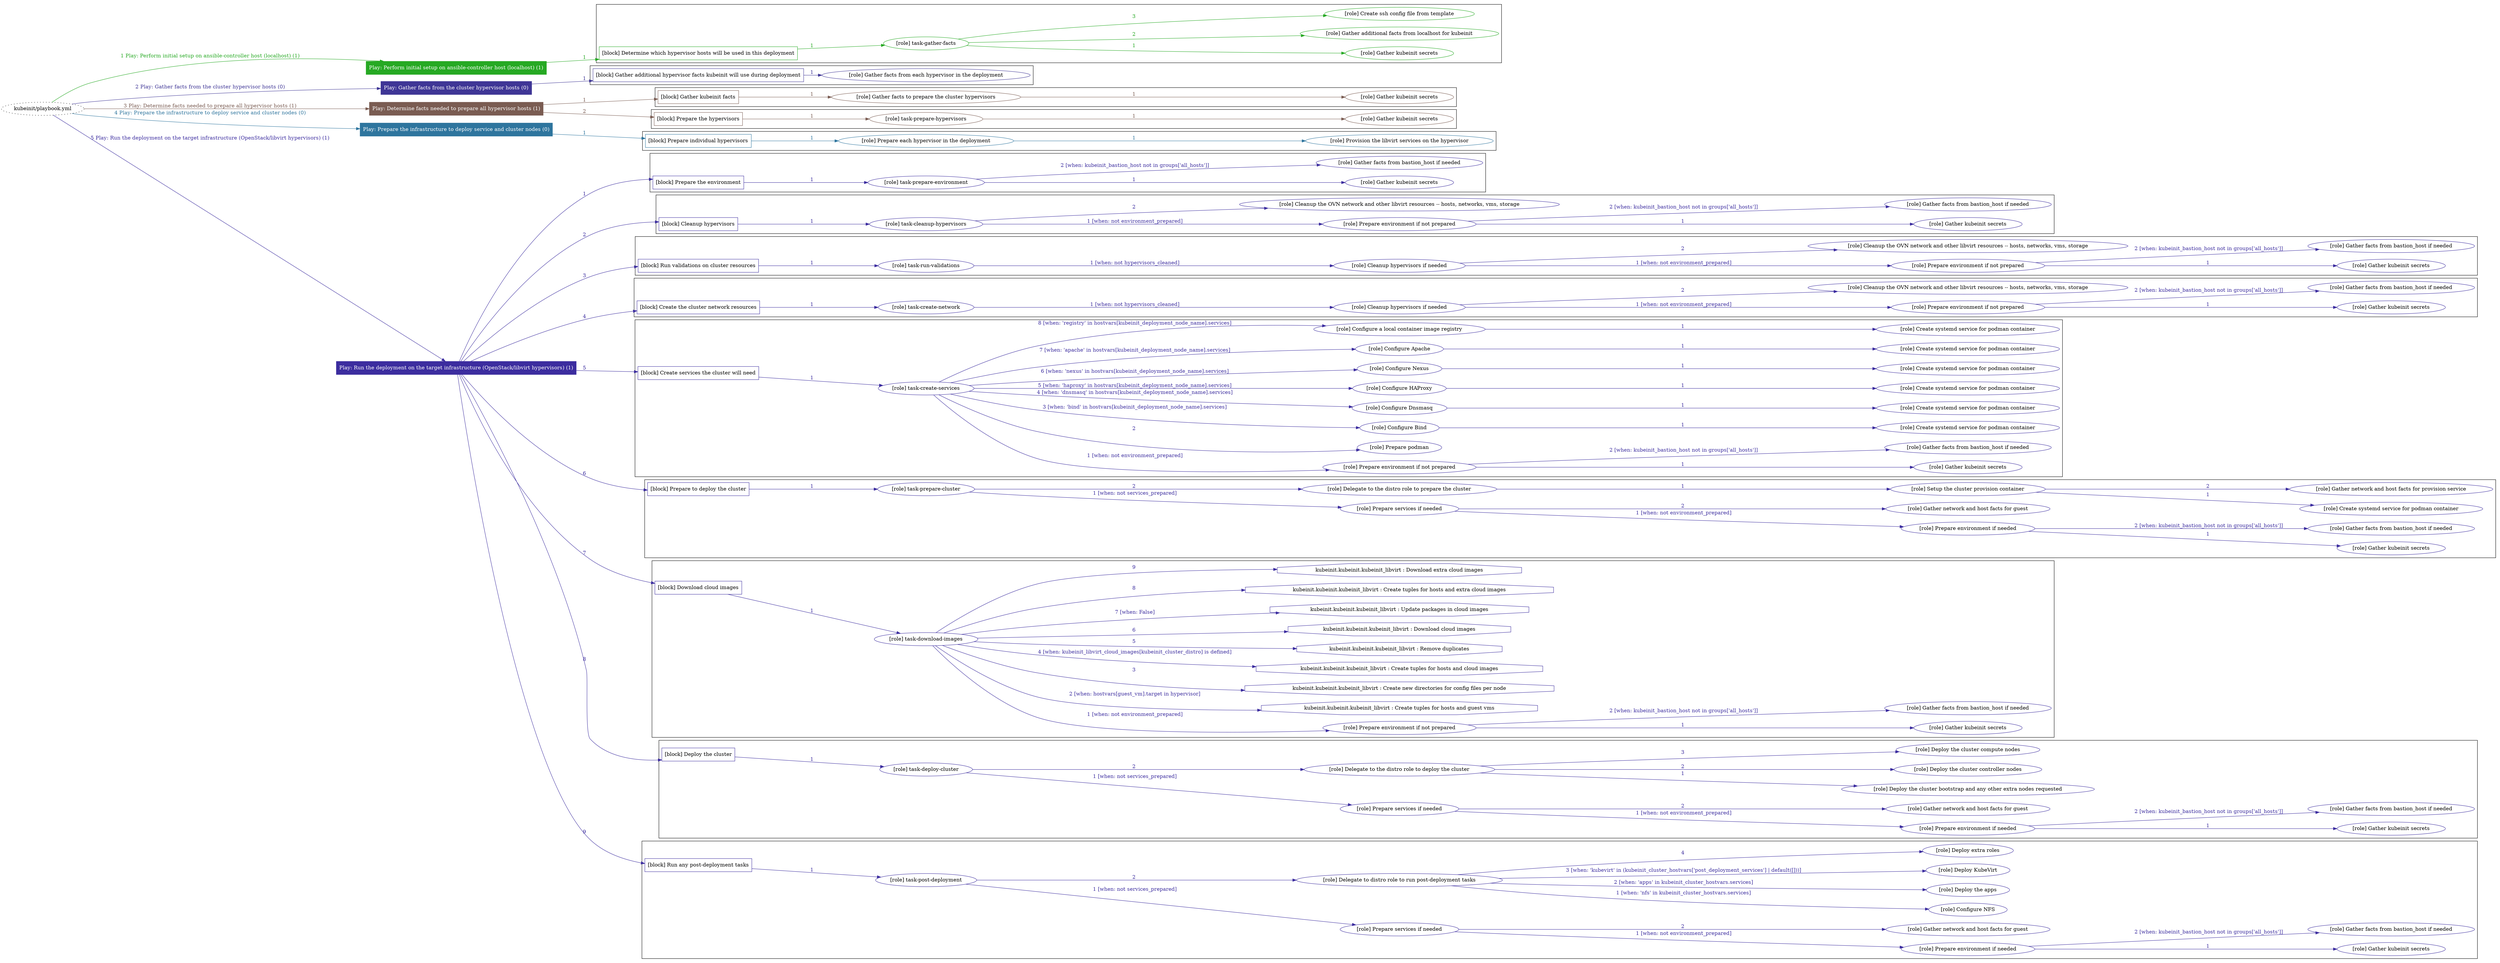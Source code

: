 digraph {
	graph [concentrate=true ordering=in rankdir=LR ratio=fill]
	edge [esep=5 sep=10]
	"kubeinit/playbook.yml" [URL="/home/runner/work/kubeinit/kubeinit/kubeinit/playbook.yml" id=playbook_f5cb8f3a style=dotted]
	"kubeinit/playbook.yml" -> play_302f797d [label="1 Play: Perform initial setup on ansible-controller host (localhost) (1)" color="#26a923" fontcolor="#26a923" id=edge_play_302f797d labeltooltip="1 Play: Perform initial setup on ansible-controller host (localhost) (1)" tooltip="1 Play: Perform initial setup on ansible-controller host (localhost) (1)"]
	subgraph "Play: Perform initial setup on ansible-controller host (localhost) (1)" {
		play_302f797d [label="Play: Perform initial setup on ansible-controller host (localhost) (1)" URL="/home/runner/work/kubeinit/kubeinit/kubeinit/playbook.yml" color="#26a923" fontcolor="#ffffff" id=play_302f797d shape=box style=filled tooltip=localhost]
		play_302f797d -> block_05ce9441 [label=1 color="#26a923" fontcolor="#26a923" id=edge_block_05ce9441 labeltooltip=1 tooltip=1]
		subgraph cluster_block_05ce9441 {
			block_05ce9441 [label="[block] Determine which hypervisor hosts will be used in this deployment" URL="/home/runner/work/kubeinit/kubeinit/kubeinit/playbook.yml" color="#26a923" id=block_05ce9441 labeltooltip="Determine which hypervisor hosts will be used in this deployment" shape=box tooltip="Determine which hypervisor hosts will be used in this deployment"]
			block_05ce9441 -> role_ba9820a9 [label="1 " color="#26a923" fontcolor="#26a923" id=edge_role_ba9820a9 labeltooltip="1 " tooltip="1 "]
			subgraph "task-gather-facts" {
				role_ba9820a9 [label="[role] task-gather-facts" URL="/home/runner/work/kubeinit/kubeinit/kubeinit/playbook.yml" color="#26a923" id=role_ba9820a9 tooltip="task-gather-facts"]
				role_ba9820a9 -> role_45287d83 [label="1 " color="#26a923" fontcolor="#26a923" id=edge_role_45287d83 labeltooltip="1 " tooltip="1 "]
				subgraph "Gather kubeinit secrets" {
					role_45287d83 [label="[role] Gather kubeinit secrets" URL="/home/runner/.ansible/collections/ansible_collections/kubeinit/kubeinit/roles/kubeinit_prepare/tasks/build_hypervisors_group.yml" color="#26a923" id=role_45287d83 tooltip="Gather kubeinit secrets"]
				}
				role_ba9820a9 -> role_c446273e [label="2 " color="#26a923" fontcolor="#26a923" id=edge_role_c446273e labeltooltip="2 " tooltip="2 "]
				subgraph "Gather additional facts from localhost for kubeinit" {
					role_c446273e [label="[role] Gather additional facts from localhost for kubeinit" URL="/home/runner/.ansible/collections/ansible_collections/kubeinit/kubeinit/roles/kubeinit_prepare/tasks/build_hypervisors_group.yml" color="#26a923" id=role_c446273e tooltip="Gather additional facts from localhost for kubeinit"]
				}
				role_ba9820a9 -> role_824f46aa [label="3 " color="#26a923" fontcolor="#26a923" id=edge_role_824f46aa labeltooltip="3 " tooltip="3 "]
				subgraph "Create ssh config file from template" {
					role_824f46aa [label="[role] Create ssh config file from template" URL="/home/runner/.ansible/collections/ansible_collections/kubeinit/kubeinit/roles/kubeinit_prepare/tasks/build_hypervisors_group.yml" color="#26a923" id=role_824f46aa tooltip="Create ssh config file from template"]
				}
			}
		}
	}
	"kubeinit/playbook.yml" -> play_4364d8d7 [label="2 Play: Gather facts from the cluster hypervisor hosts (0)" color="#3f3696" fontcolor="#3f3696" id=edge_play_4364d8d7 labeltooltip="2 Play: Gather facts from the cluster hypervisor hosts (0)" tooltip="2 Play: Gather facts from the cluster hypervisor hosts (0)"]
	subgraph "Play: Gather facts from the cluster hypervisor hosts (0)" {
		play_4364d8d7 [label="Play: Gather facts from the cluster hypervisor hosts (0)" URL="/home/runner/work/kubeinit/kubeinit/kubeinit/playbook.yml" color="#3f3696" fontcolor="#ffffff" id=play_4364d8d7 shape=box style=filled tooltip="Play: Gather facts from the cluster hypervisor hosts (0)"]
		play_4364d8d7 -> block_3994201c [label=1 color="#3f3696" fontcolor="#3f3696" id=edge_block_3994201c labeltooltip=1 tooltip=1]
		subgraph cluster_block_3994201c {
			block_3994201c [label="[block] Gather additional hypervisor facts kubeinit will use during deployment" URL="/home/runner/work/kubeinit/kubeinit/kubeinit/playbook.yml" color="#3f3696" id=block_3994201c labeltooltip="Gather additional hypervisor facts kubeinit will use during deployment" shape=box tooltip="Gather additional hypervisor facts kubeinit will use during deployment"]
			block_3994201c -> role_6e5313d1 [label="1 " color="#3f3696" fontcolor="#3f3696" id=edge_role_6e5313d1 labeltooltip="1 " tooltip="1 "]
			subgraph "Gather facts from each hypervisor in the deployment" {
				role_6e5313d1 [label="[role] Gather facts from each hypervisor in the deployment" URL="/home/runner/work/kubeinit/kubeinit/kubeinit/playbook.yml" color="#3f3696" id=role_6e5313d1 tooltip="Gather facts from each hypervisor in the deployment"]
			}
		}
	}
	"kubeinit/playbook.yml" -> play_33cc396a [label="3 Play: Determine facts needed to prepare all hypervisor hosts (1)" color="#7a5c52" fontcolor="#7a5c52" id=edge_play_33cc396a labeltooltip="3 Play: Determine facts needed to prepare all hypervisor hosts (1)" tooltip="3 Play: Determine facts needed to prepare all hypervisor hosts (1)"]
	subgraph "Play: Determine facts needed to prepare all hypervisor hosts (1)" {
		play_33cc396a [label="Play: Determine facts needed to prepare all hypervisor hosts (1)" URL="/home/runner/work/kubeinit/kubeinit/kubeinit/playbook.yml" color="#7a5c52" fontcolor="#ffffff" id=play_33cc396a shape=box style=filled tooltip=localhost]
		play_33cc396a -> block_0b017ebb [label=1 color="#7a5c52" fontcolor="#7a5c52" id=edge_block_0b017ebb labeltooltip=1 tooltip=1]
		subgraph cluster_block_0b017ebb {
			block_0b017ebb [label="[block] Gather kubeinit facts" URL="/home/runner/work/kubeinit/kubeinit/kubeinit/playbook.yml" color="#7a5c52" id=block_0b017ebb labeltooltip="Gather kubeinit facts" shape=box tooltip="Gather kubeinit facts"]
			block_0b017ebb -> role_227e451a [label="1 " color="#7a5c52" fontcolor="#7a5c52" id=edge_role_227e451a labeltooltip="1 " tooltip="1 "]
			subgraph "Gather facts to prepare the cluster hypervisors" {
				role_227e451a [label="[role] Gather facts to prepare the cluster hypervisors" URL="/home/runner/work/kubeinit/kubeinit/kubeinit/playbook.yml" color="#7a5c52" id=role_227e451a tooltip="Gather facts to prepare the cluster hypervisors"]
				role_227e451a -> role_e9d8735e [label="1 " color="#7a5c52" fontcolor="#7a5c52" id=edge_role_e9d8735e labeltooltip="1 " tooltip="1 "]
				subgraph "Gather kubeinit secrets" {
					role_e9d8735e [label="[role] Gather kubeinit secrets" URL="/home/runner/.ansible/collections/ansible_collections/kubeinit/kubeinit/roles/kubeinit_prepare/tasks/gather_kubeinit_facts.yml" color="#7a5c52" id=role_e9d8735e tooltip="Gather kubeinit secrets"]
				}
			}
		}
		play_33cc396a -> block_f3e56bc9 [label=2 color="#7a5c52" fontcolor="#7a5c52" id=edge_block_f3e56bc9 labeltooltip=2 tooltip=2]
		subgraph cluster_block_f3e56bc9 {
			block_f3e56bc9 [label="[block] Prepare the hypervisors" URL="/home/runner/work/kubeinit/kubeinit/kubeinit/playbook.yml" color="#7a5c52" id=block_f3e56bc9 labeltooltip="Prepare the hypervisors" shape=box tooltip="Prepare the hypervisors"]
			block_f3e56bc9 -> role_a935f6cc [label="1 " color="#7a5c52" fontcolor="#7a5c52" id=edge_role_a935f6cc labeltooltip="1 " tooltip="1 "]
			subgraph "task-prepare-hypervisors" {
				role_a935f6cc [label="[role] task-prepare-hypervisors" URL="/home/runner/work/kubeinit/kubeinit/kubeinit/playbook.yml" color="#7a5c52" id=role_a935f6cc tooltip="task-prepare-hypervisors"]
				role_a935f6cc -> role_b5524fa0 [label="1 " color="#7a5c52" fontcolor="#7a5c52" id=edge_role_b5524fa0 labeltooltip="1 " tooltip="1 "]
				subgraph "Gather kubeinit secrets" {
					role_b5524fa0 [label="[role] Gather kubeinit secrets" URL="/home/runner/.ansible/collections/ansible_collections/kubeinit/kubeinit/roles/kubeinit_prepare/tasks/gather_kubeinit_facts.yml" color="#7a5c52" id=role_b5524fa0 tooltip="Gather kubeinit secrets"]
				}
			}
		}
	}
	"kubeinit/playbook.yml" -> play_3958fe21 [label="4 Play: Prepare the infrastructure to deploy service and cluster nodes (0)" color="#2e759e" fontcolor="#2e759e" id=edge_play_3958fe21 labeltooltip="4 Play: Prepare the infrastructure to deploy service and cluster nodes (0)" tooltip="4 Play: Prepare the infrastructure to deploy service and cluster nodes (0)"]
	subgraph "Play: Prepare the infrastructure to deploy service and cluster nodes (0)" {
		play_3958fe21 [label="Play: Prepare the infrastructure to deploy service and cluster nodes (0)" URL="/home/runner/work/kubeinit/kubeinit/kubeinit/playbook.yml" color="#2e759e" fontcolor="#ffffff" id=play_3958fe21 shape=box style=filled tooltip="Play: Prepare the infrastructure to deploy service and cluster nodes (0)"]
		play_3958fe21 -> block_082432de [label=1 color="#2e759e" fontcolor="#2e759e" id=edge_block_082432de labeltooltip=1 tooltip=1]
		subgraph cluster_block_082432de {
			block_082432de [label="[block] Prepare individual hypervisors" URL="/home/runner/work/kubeinit/kubeinit/kubeinit/playbook.yml" color="#2e759e" id=block_082432de labeltooltip="Prepare individual hypervisors" shape=box tooltip="Prepare individual hypervisors"]
			block_082432de -> role_fd73f103 [label="1 " color="#2e759e" fontcolor="#2e759e" id=edge_role_fd73f103 labeltooltip="1 " tooltip="1 "]
			subgraph "Prepare each hypervisor in the deployment" {
				role_fd73f103 [label="[role] Prepare each hypervisor in the deployment" URL="/home/runner/work/kubeinit/kubeinit/kubeinit/playbook.yml" color="#2e759e" id=role_fd73f103 tooltip="Prepare each hypervisor in the deployment"]
				role_fd73f103 -> role_65beca94 [label="1 " color="#2e759e" fontcolor="#2e759e" id=edge_role_65beca94 labeltooltip="1 " tooltip="1 "]
				subgraph "Provision the libvirt services on the hypervisor" {
					role_65beca94 [label="[role] Provision the libvirt services on the hypervisor" URL="/home/runner/.ansible/collections/ansible_collections/kubeinit/kubeinit/roles/kubeinit_prepare/tasks/prepare_hypervisor.yml" color="#2e759e" id=role_65beca94 tooltip="Provision the libvirt services on the hypervisor"]
				}
			}
		}
	}
	"kubeinit/playbook.yml" -> play_44b23ce2 [label="5 Play: Run the deployment on the target infrastructure (OpenStack/libvirt hypervisors) (1)" color="#3c2d9f" fontcolor="#3c2d9f" id=edge_play_44b23ce2 labeltooltip="5 Play: Run the deployment on the target infrastructure (OpenStack/libvirt hypervisors) (1)" tooltip="5 Play: Run the deployment on the target infrastructure (OpenStack/libvirt hypervisors) (1)"]
	subgraph "Play: Run the deployment on the target infrastructure (OpenStack/libvirt hypervisors) (1)" {
		play_44b23ce2 [label="Play: Run the deployment on the target infrastructure (OpenStack/libvirt hypervisors) (1)" URL="/home/runner/work/kubeinit/kubeinit/kubeinit/playbook.yml" color="#3c2d9f" fontcolor="#ffffff" id=play_44b23ce2 shape=box style=filled tooltip=localhost]
		play_44b23ce2 -> block_107e7e5f [label=1 color="#3c2d9f" fontcolor="#3c2d9f" id=edge_block_107e7e5f labeltooltip=1 tooltip=1]
		subgraph cluster_block_107e7e5f {
			block_107e7e5f [label="[block] Prepare the environment" URL="/home/runner/work/kubeinit/kubeinit/kubeinit/playbook.yml" color="#3c2d9f" id=block_107e7e5f labeltooltip="Prepare the environment" shape=box tooltip="Prepare the environment"]
			block_107e7e5f -> role_c9b55e46 [label="1 " color="#3c2d9f" fontcolor="#3c2d9f" id=edge_role_c9b55e46 labeltooltip="1 " tooltip="1 "]
			subgraph "task-prepare-environment" {
				role_c9b55e46 [label="[role] task-prepare-environment" URL="/home/runner/work/kubeinit/kubeinit/kubeinit/playbook.yml" color="#3c2d9f" id=role_c9b55e46 tooltip="task-prepare-environment"]
				role_c9b55e46 -> role_deae5894 [label="1 " color="#3c2d9f" fontcolor="#3c2d9f" id=edge_role_deae5894 labeltooltip="1 " tooltip="1 "]
				subgraph "Gather kubeinit secrets" {
					role_deae5894 [label="[role] Gather kubeinit secrets" URL="/home/runner/.ansible/collections/ansible_collections/kubeinit/kubeinit/roles/kubeinit_prepare/tasks/gather_kubeinit_facts.yml" color="#3c2d9f" id=role_deae5894 tooltip="Gather kubeinit secrets"]
				}
				role_c9b55e46 -> role_0fc7b4ea [label="2 [when: kubeinit_bastion_host not in groups['all_hosts']]" color="#3c2d9f" fontcolor="#3c2d9f" id=edge_role_0fc7b4ea labeltooltip="2 [when: kubeinit_bastion_host not in groups['all_hosts']]" tooltip="2 [when: kubeinit_bastion_host not in groups['all_hosts']]"]
				subgraph "Gather facts from bastion_host if needed" {
					role_0fc7b4ea [label="[role] Gather facts from bastion_host if needed" URL="/home/runner/.ansible/collections/ansible_collections/kubeinit/kubeinit/roles/kubeinit_prepare/tasks/main.yml" color="#3c2d9f" id=role_0fc7b4ea tooltip="Gather facts from bastion_host if needed"]
				}
			}
		}
		play_44b23ce2 -> block_bfb5e105 [label=2 color="#3c2d9f" fontcolor="#3c2d9f" id=edge_block_bfb5e105 labeltooltip=2 tooltip=2]
		subgraph cluster_block_bfb5e105 {
			block_bfb5e105 [label="[block] Cleanup hypervisors" URL="/home/runner/work/kubeinit/kubeinit/kubeinit/playbook.yml" color="#3c2d9f" id=block_bfb5e105 labeltooltip="Cleanup hypervisors" shape=box tooltip="Cleanup hypervisors"]
			block_bfb5e105 -> role_76ba0733 [label="1 " color="#3c2d9f" fontcolor="#3c2d9f" id=edge_role_76ba0733 labeltooltip="1 " tooltip="1 "]
			subgraph "task-cleanup-hypervisors" {
				role_76ba0733 [label="[role] task-cleanup-hypervisors" URL="/home/runner/work/kubeinit/kubeinit/kubeinit/playbook.yml" color="#3c2d9f" id=role_76ba0733 tooltip="task-cleanup-hypervisors"]
				role_76ba0733 -> role_ebc83d64 [label="1 [when: not environment_prepared]" color="#3c2d9f" fontcolor="#3c2d9f" id=edge_role_ebc83d64 labeltooltip="1 [when: not environment_prepared]" tooltip="1 [when: not environment_prepared]"]
				subgraph "Prepare environment if not prepared" {
					role_ebc83d64 [label="[role] Prepare environment if not prepared" URL="/home/runner/.ansible/collections/ansible_collections/kubeinit/kubeinit/roles/kubeinit_libvirt/tasks/cleanup_hypervisors.yml" color="#3c2d9f" id=role_ebc83d64 tooltip="Prepare environment if not prepared"]
					role_ebc83d64 -> role_dd0ebbed [label="1 " color="#3c2d9f" fontcolor="#3c2d9f" id=edge_role_dd0ebbed labeltooltip="1 " tooltip="1 "]
					subgraph "Gather kubeinit secrets" {
						role_dd0ebbed [label="[role] Gather kubeinit secrets" URL="/home/runner/.ansible/collections/ansible_collections/kubeinit/kubeinit/roles/kubeinit_prepare/tasks/gather_kubeinit_facts.yml" color="#3c2d9f" id=role_dd0ebbed tooltip="Gather kubeinit secrets"]
					}
					role_ebc83d64 -> role_3de25bbb [label="2 [when: kubeinit_bastion_host not in groups['all_hosts']]" color="#3c2d9f" fontcolor="#3c2d9f" id=edge_role_3de25bbb labeltooltip="2 [when: kubeinit_bastion_host not in groups['all_hosts']]" tooltip="2 [when: kubeinit_bastion_host not in groups['all_hosts']]"]
					subgraph "Gather facts from bastion_host if needed" {
						role_3de25bbb [label="[role] Gather facts from bastion_host if needed" URL="/home/runner/.ansible/collections/ansible_collections/kubeinit/kubeinit/roles/kubeinit_prepare/tasks/main.yml" color="#3c2d9f" id=role_3de25bbb tooltip="Gather facts from bastion_host if needed"]
					}
				}
				role_76ba0733 -> role_f39add6d [label="2 " color="#3c2d9f" fontcolor="#3c2d9f" id=edge_role_f39add6d labeltooltip="2 " tooltip="2 "]
				subgraph "Cleanup the OVN network and other libvirt resources -- hosts, networks, vms, storage" {
					role_f39add6d [label="[role] Cleanup the OVN network and other libvirt resources -- hosts, networks, vms, storage" URL="/home/runner/.ansible/collections/ansible_collections/kubeinit/kubeinit/roles/kubeinit_libvirt/tasks/cleanup_hypervisors.yml" color="#3c2d9f" id=role_f39add6d tooltip="Cleanup the OVN network and other libvirt resources -- hosts, networks, vms, storage"]
				}
			}
		}
		play_44b23ce2 -> block_1ecee376 [label=3 color="#3c2d9f" fontcolor="#3c2d9f" id=edge_block_1ecee376 labeltooltip=3 tooltip=3]
		subgraph cluster_block_1ecee376 {
			block_1ecee376 [label="[block] Run validations on cluster resources" URL="/home/runner/work/kubeinit/kubeinit/kubeinit/playbook.yml" color="#3c2d9f" id=block_1ecee376 labeltooltip="Run validations on cluster resources" shape=box tooltip="Run validations on cluster resources"]
			block_1ecee376 -> role_303fb813 [label="1 " color="#3c2d9f" fontcolor="#3c2d9f" id=edge_role_303fb813 labeltooltip="1 " tooltip="1 "]
			subgraph "task-run-validations" {
				role_303fb813 [label="[role] task-run-validations" URL="/home/runner/work/kubeinit/kubeinit/kubeinit/playbook.yml" color="#3c2d9f" id=role_303fb813 tooltip="task-run-validations"]
				role_303fb813 -> role_c7b98c3c [label="1 [when: not hypervisors_cleaned]" color="#3c2d9f" fontcolor="#3c2d9f" id=edge_role_c7b98c3c labeltooltip="1 [when: not hypervisors_cleaned]" tooltip="1 [when: not hypervisors_cleaned]"]
				subgraph "Cleanup hypervisors if needed" {
					role_c7b98c3c [label="[role] Cleanup hypervisors if needed" URL="/home/runner/.ansible/collections/ansible_collections/kubeinit/kubeinit/roles/kubeinit_validations/tasks/main.yml" color="#3c2d9f" id=role_c7b98c3c tooltip="Cleanup hypervisors if needed"]
					role_c7b98c3c -> role_1630195c [label="1 [when: not environment_prepared]" color="#3c2d9f" fontcolor="#3c2d9f" id=edge_role_1630195c labeltooltip="1 [when: not environment_prepared]" tooltip="1 [when: not environment_prepared]"]
					subgraph "Prepare environment if not prepared" {
						role_1630195c [label="[role] Prepare environment if not prepared" URL="/home/runner/.ansible/collections/ansible_collections/kubeinit/kubeinit/roles/kubeinit_libvirt/tasks/cleanup_hypervisors.yml" color="#3c2d9f" id=role_1630195c tooltip="Prepare environment if not prepared"]
						role_1630195c -> role_79848020 [label="1 " color="#3c2d9f" fontcolor="#3c2d9f" id=edge_role_79848020 labeltooltip="1 " tooltip="1 "]
						subgraph "Gather kubeinit secrets" {
							role_79848020 [label="[role] Gather kubeinit secrets" URL="/home/runner/.ansible/collections/ansible_collections/kubeinit/kubeinit/roles/kubeinit_prepare/tasks/gather_kubeinit_facts.yml" color="#3c2d9f" id=role_79848020 tooltip="Gather kubeinit secrets"]
						}
						role_1630195c -> role_cd7b17e1 [label="2 [when: kubeinit_bastion_host not in groups['all_hosts']]" color="#3c2d9f" fontcolor="#3c2d9f" id=edge_role_cd7b17e1 labeltooltip="2 [when: kubeinit_bastion_host not in groups['all_hosts']]" tooltip="2 [when: kubeinit_bastion_host not in groups['all_hosts']]"]
						subgraph "Gather facts from bastion_host if needed" {
							role_cd7b17e1 [label="[role] Gather facts from bastion_host if needed" URL="/home/runner/.ansible/collections/ansible_collections/kubeinit/kubeinit/roles/kubeinit_prepare/tasks/main.yml" color="#3c2d9f" id=role_cd7b17e1 tooltip="Gather facts from bastion_host if needed"]
						}
					}
					role_c7b98c3c -> role_41177d6f [label="2 " color="#3c2d9f" fontcolor="#3c2d9f" id=edge_role_41177d6f labeltooltip="2 " tooltip="2 "]
					subgraph "Cleanup the OVN network and other libvirt resources -- hosts, networks, vms, storage" {
						role_41177d6f [label="[role] Cleanup the OVN network and other libvirt resources -- hosts, networks, vms, storage" URL="/home/runner/.ansible/collections/ansible_collections/kubeinit/kubeinit/roles/kubeinit_libvirt/tasks/cleanup_hypervisors.yml" color="#3c2d9f" id=role_41177d6f tooltip="Cleanup the OVN network and other libvirt resources -- hosts, networks, vms, storage"]
					}
				}
			}
		}
		play_44b23ce2 -> block_5bfe27c2 [label=4 color="#3c2d9f" fontcolor="#3c2d9f" id=edge_block_5bfe27c2 labeltooltip=4 tooltip=4]
		subgraph cluster_block_5bfe27c2 {
			block_5bfe27c2 [label="[block] Create the cluster network resources" URL="/home/runner/work/kubeinit/kubeinit/kubeinit/playbook.yml" color="#3c2d9f" id=block_5bfe27c2 labeltooltip="Create the cluster network resources" shape=box tooltip="Create the cluster network resources"]
			block_5bfe27c2 -> role_15689e14 [label="1 " color="#3c2d9f" fontcolor="#3c2d9f" id=edge_role_15689e14 labeltooltip="1 " tooltip="1 "]
			subgraph "task-create-network" {
				role_15689e14 [label="[role] task-create-network" URL="/home/runner/work/kubeinit/kubeinit/kubeinit/playbook.yml" color="#3c2d9f" id=role_15689e14 tooltip="task-create-network"]
				role_15689e14 -> role_f242302d [label="1 [when: not hypervisors_cleaned]" color="#3c2d9f" fontcolor="#3c2d9f" id=edge_role_f242302d labeltooltip="1 [when: not hypervisors_cleaned]" tooltip="1 [when: not hypervisors_cleaned]"]
				subgraph "Cleanup hypervisors if needed" {
					role_f242302d [label="[role] Cleanup hypervisors if needed" URL="/home/runner/.ansible/collections/ansible_collections/kubeinit/kubeinit/roles/kubeinit_libvirt/tasks/create_network.yml" color="#3c2d9f" id=role_f242302d tooltip="Cleanup hypervisors if needed"]
					role_f242302d -> role_3db65df7 [label="1 [when: not environment_prepared]" color="#3c2d9f" fontcolor="#3c2d9f" id=edge_role_3db65df7 labeltooltip="1 [when: not environment_prepared]" tooltip="1 [when: not environment_prepared]"]
					subgraph "Prepare environment if not prepared" {
						role_3db65df7 [label="[role] Prepare environment if not prepared" URL="/home/runner/.ansible/collections/ansible_collections/kubeinit/kubeinit/roles/kubeinit_libvirt/tasks/cleanup_hypervisors.yml" color="#3c2d9f" id=role_3db65df7 tooltip="Prepare environment if not prepared"]
						role_3db65df7 -> role_ef69a312 [label="1 " color="#3c2d9f" fontcolor="#3c2d9f" id=edge_role_ef69a312 labeltooltip="1 " tooltip="1 "]
						subgraph "Gather kubeinit secrets" {
							role_ef69a312 [label="[role] Gather kubeinit secrets" URL="/home/runner/.ansible/collections/ansible_collections/kubeinit/kubeinit/roles/kubeinit_prepare/tasks/gather_kubeinit_facts.yml" color="#3c2d9f" id=role_ef69a312 tooltip="Gather kubeinit secrets"]
						}
						role_3db65df7 -> role_c14cc8cc [label="2 [when: kubeinit_bastion_host not in groups['all_hosts']]" color="#3c2d9f" fontcolor="#3c2d9f" id=edge_role_c14cc8cc labeltooltip="2 [when: kubeinit_bastion_host not in groups['all_hosts']]" tooltip="2 [when: kubeinit_bastion_host not in groups['all_hosts']]"]
						subgraph "Gather facts from bastion_host if needed" {
							role_c14cc8cc [label="[role] Gather facts from bastion_host if needed" URL="/home/runner/.ansible/collections/ansible_collections/kubeinit/kubeinit/roles/kubeinit_prepare/tasks/main.yml" color="#3c2d9f" id=role_c14cc8cc tooltip="Gather facts from bastion_host if needed"]
						}
					}
					role_f242302d -> role_e8df2b9f [label="2 " color="#3c2d9f" fontcolor="#3c2d9f" id=edge_role_e8df2b9f labeltooltip="2 " tooltip="2 "]
					subgraph "Cleanup the OVN network and other libvirt resources -- hosts, networks, vms, storage" {
						role_e8df2b9f [label="[role] Cleanup the OVN network and other libvirt resources -- hosts, networks, vms, storage" URL="/home/runner/.ansible/collections/ansible_collections/kubeinit/kubeinit/roles/kubeinit_libvirt/tasks/cleanup_hypervisors.yml" color="#3c2d9f" id=role_e8df2b9f tooltip="Cleanup the OVN network and other libvirt resources -- hosts, networks, vms, storage"]
					}
				}
			}
		}
		play_44b23ce2 -> block_b14c3c0c [label=5 color="#3c2d9f" fontcolor="#3c2d9f" id=edge_block_b14c3c0c labeltooltip=5 tooltip=5]
		subgraph cluster_block_b14c3c0c {
			block_b14c3c0c [label="[block] Create services the cluster will need" URL="/home/runner/work/kubeinit/kubeinit/kubeinit/playbook.yml" color="#3c2d9f" id=block_b14c3c0c labeltooltip="Create services the cluster will need" shape=box tooltip="Create services the cluster will need"]
			block_b14c3c0c -> role_31717385 [label="1 " color="#3c2d9f" fontcolor="#3c2d9f" id=edge_role_31717385 labeltooltip="1 " tooltip="1 "]
			subgraph "task-create-services" {
				role_31717385 [label="[role] task-create-services" URL="/home/runner/work/kubeinit/kubeinit/kubeinit/playbook.yml" color="#3c2d9f" id=role_31717385 tooltip="task-create-services"]
				role_31717385 -> role_8efc8734 [label="1 [when: not environment_prepared]" color="#3c2d9f" fontcolor="#3c2d9f" id=edge_role_8efc8734 labeltooltip="1 [when: not environment_prepared]" tooltip="1 [when: not environment_prepared]"]
				subgraph "Prepare environment if not prepared" {
					role_8efc8734 [label="[role] Prepare environment if not prepared" URL="/home/runner/.ansible/collections/ansible_collections/kubeinit/kubeinit/roles/kubeinit_services/tasks/main.yml" color="#3c2d9f" id=role_8efc8734 tooltip="Prepare environment if not prepared"]
					role_8efc8734 -> role_f405117c [label="1 " color="#3c2d9f" fontcolor="#3c2d9f" id=edge_role_f405117c labeltooltip="1 " tooltip="1 "]
					subgraph "Gather kubeinit secrets" {
						role_f405117c [label="[role] Gather kubeinit secrets" URL="/home/runner/.ansible/collections/ansible_collections/kubeinit/kubeinit/roles/kubeinit_prepare/tasks/gather_kubeinit_facts.yml" color="#3c2d9f" id=role_f405117c tooltip="Gather kubeinit secrets"]
					}
					role_8efc8734 -> role_34b9747c [label="2 [when: kubeinit_bastion_host not in groups['all_hosts']]" color="#3c2d9f" fontcolor="#3c2d9f" id=edge_role_34b9747c labeltooltip="2 [when: kubeinit_bastion_host not in groups['all_hosts']]" tooltip="2 [when: kubeinit_bastion_host not in groups['all_hosts']]"]
					subgraph "Gather facts from bastion_host if needed" {
						role_34b9747c [label="[role] Gather facts from bastion_host if needed" URL="/home/runner/.ansible/collections/ansible_collections/kubeinit/kubeinit/roles/kubeinit_prepare/tasks/main.yml" color="#3c2d9f" id=role_34b9747c tooltip="Gather facts from bastion_host if needed"]
					}
				}
				role_31717385 -> role_30a2cb32 [label="2 " color="#3c2d9f" fontcolor="#3c2d9f" id=edge_role_30a2cb32 labeltooltip="2 " tooltip="2 "]
				subgraph "Prepare podman" {
					role_30a2cb32 [label="[role] Prepare podman" URL="/home/runner/.ansible/collections/ansible_collections/kubeinit/kubeinit/roles/kubeinit_services/tasks/00_create_service_pod.yml" color="#3c2d9f" id=role_30a2cb32 tooltip="Prepare podman"]
				}
				role_31717385 -> role_b4983218 [label="3 [when: 'bind' in hostvars[kubeinit_deployment_node_name].services]" color="#3c2d9f" fontcolor="#3c2d9f" id=edge_role_b4983218 labeltooltip="3 [when: 'bind' in hostvars[kubeinit_deployment_node_name].services]" tooltip="3 [when: 'bind' in hostvars[kubeinit_deployment_node_name].services]"]
				subgraph "Configure Bind" {
					role_b4983218 [label="[role] Configure Bind" URL="/home/runner/.ansible/collections/ansible_collections/kubeinit/kubeinit/roles/kubeinit_services/tasks/start_services_containers.yml" color="#3c2d9f" id=role_b4983218 tooltip="Configure Bind"]
					role_b4983218 -> role_ecd7b3cd [label="1 " color="#3c2d9f" fontcolor="#3c2d9f" id=edge_role_ecd7b3cd labeltooltip="1 " tooltip="1 "]
					subgraph "Create systemd service for podman container" {
						role_ecd7b3cd [label="[role] Create systemd service for podman container" URL="/home/runner/.ansible/collections/ansible_collections/kubeinit/kubeinit/roles/kubeinit_bind/tasks/main.yml" color="#3c2d9f" id=role_ecd7b3cd tooltip="Create systemd service for podman container"]
					}
				}
				role_31717385 -> role_fda3bf98 [label="4 [when: 'dnsmasq' in hostvars[kubeinit_deployment_node_name].services]" color="#3c2d9f" fontcolor="#3c2d9f" id=edge_role_fda3bf98 labeltooltip="4 [when: 'dnsmasq' in hostvars[kubeinit_deployment_node_name].services]" tooltip="4 [when: 'dnsmasq' in hostvars[kubeinit_deployment_node_name].services]"]
				subgraph "Configure Dnsmasq" {
					role_fda3bf98 [label="[role] Configure Dnsmasq" URL="/home/runner/.ansible/collections/ansible_collections/kubeinit/kubeinit/roles/kubeinit_services/tasks/start_services_containers.yml" color="#3c2d9f" id=role_fda3bf98 tooltip="Configure Dnsmasq"]
					role_fda3bf98 -> role_11550af4 [label="1 " color="#3c2d9f" fontcolor="#3c2d9f" id=edge_role_11550af4 labeltooltip="1 " tooltip="1 "]
					subgraph "Create systemd service for podman container" {
						role_11550af4 [label="[role] Create systemd service for podman container" URL="/home/runner/.ansible/collections/ansible_collections/kubeinit/kubeinit/roles/kubeinit_dnsmasq/tasks/main.yml" color="#3c2d9f" id=role_11550af4 tooltip="Create systemd service for podman container"]
					}
				}
				role_31717385 -> role_46c440b6 [label="5 [when: 'haproxy' in hostvars[kubeinit_deployment_node_name].services]" color="#3c2d9f" fontcolor="#3c2d9f" id=edge_role_46c440b6 labeltooltip="5 [when: 'haproxy' in hostvars[kubeinit_deployment_node_name].services]" tooltip="5 [when: 'haproxy' in hostvars[kubeinit_deployment_node_name].services]"]
				subgraph "Configure HAProxy" {
					role_46c440b6 [label="[role] Configure HAProxy" URL="/home/runner/.ansible/collections/ansible_collections/kubeinit/kubeinit/roles/kubeinit_services/tasks/start_services_containers.yml" color="#3c2d9f" id=role_46c440b6 tooltip="Configure HAProxy"]
					role_46c440b6 -> role_d41df4a3 [label="1 " color="#3c2d9f" fontcolor="#3c2d9f" id=edge_role_d41df4a3 labeltooltip="1 " tooltip="1 "]
					subgraph "Create systemd service for podman container" {
						role_d41df4a3 [label="[role] Create systemd service for podman container" URL="/home/runner/.ansible/collections/ansible_collections/kubeinit/kubeinit/roles/kubeinit_haproxy/tasks/main.yml" color="#3c2d9f" id=role_d41df4a3 tooltip="Create systemd service for podman container"]
					}
				}
				role_31717385 -> role_61651cb8 [label="6 [when: 'nexus' in hostvars[kubeinit_deployment_node_name].services]" color="#3c2d9f" fontcolor="#3c2d9f" id=edge_role_61651cb8 labeltooltip="6 [when: 'nexus' in hostvars[kubeinit_deployment_node_name].services]" tooltip="6 [when: 'nexus' in hostvars[kubeinit_deployment_node_name].services]"]
				subgraph "Configure Nexus" {
					role_61651cb8 [label="[role] Configure Nexus" URL="/home/runner/.ansible/collections/ansible_collections/kubeinit/kubeinit/roles/kubeinit_services/tasks/start_services_containers.yml" color="#3c2d9f" id=role_61651cb8 tooltip="Configure Nexus"]
					role_61651cb8 -> role_4ee5fdbc [label="1 " color="#3c2d9f" fontcolor="#3c2d9f" id=edge_role_4ee5fdbc labeltooltip="1 " tooltip="1 "]
					subgraph "Create systemd service for podman container" {
						role_4ee5fdbc [label="[role] Create systemd service for podman container" URL="/home/runner/.ansible/collections/ansible_collections/kubeinit/kubeinit/roles/kubeinit_nexus/tasks/main.yml" color="#3c2d9f" id=role_4ee5fdbc tooltip="Create systemd service for podman container"]
					}
				}
				role_31717385 -> role_f2a20c19 [label="7 [when: 'apache' in hostvars[kubeinit_deployment_node_name].services]" color="#3c2d9f" fontcolor="#3c2d9f" id=edge_role_f2a20c19 labeltooltip="7 [when: 'apache' in hostvars[kubeinit_deployment_node_name].services]" tooltip="7 [when: 'apache' in hostvars[kubeinit_deployment_node_name].services]"]
				subgraph "Configure Apache" {
					role_f2a20c19 [label="[role] Configure Apache" URL="/home/runner/.ansible/collections/ansible_collections/kubeinit/kubeinit/roles/kubeinit_services/tasks/start_services_containers.yml" color="#3c2d9f" id=role_f2a20c19 tooltip="Configure Apache"]
					role_f2a20c19 -> role_7739297d [label="1 " color="#3c2d9f" fontcolor="#3c2d9f" id=edge_role_7739297d labeltooltip="1 " tooltip="1 "]
					subgraph "Create systemd service for podman container" {
						role_7739297d [label="[role] Create systemd service for podman container" URL="/home/runner/.ansible/collections/ansible_collections/kubeinit/kubeinit/roles/kubeinit_apache/tasks/main.yml" color="#3c2d9f" id=role_7739297d tooltip="Create systemd service for podman container"]
					}
				}
				role_31717385 -> role_282c663b [label="8 [when: 'registry' in hostvars[kubeinit_deployment_node_name].services]" color="#3c2d9f" fontcolor="#3c2d9f" id=edge_role_282c663b labeltooltip="8 [when: 'registry' in hostvars[kubeinit_deployment_node_name].services]" tooltip="8 [when: 'registry' in hostvars[kubeinit_deployment_node_name].services]"]
				subgraph "Configure a local container image registry" {
					role_282c663b [label="[role] Configure a local container image registry" URL="/home/runner/.ansible/collections/ansible_collections/kubeinit/kubeinit/roles/kubeinit_services/tasks/start_services_containers.yml" color="#3c2d9f" id=role_282c663b tooltip="Configure a local container image registry"]
					role_282c663b -> role_47708347 [label="1 " color="#3c2d9f" fontcolor="#3c2d9f" id=edge_role_47708347 labeltooltip="1 " tooltip="1 "]
					subgraph "Create systemd service for podman container" {
						role_47708347 [label="[role] Create systemd service for podman container" URL="/home/runner/.ansible/collections/ansible_collections/kubeinit/kubeinit/roles/kubeinit_registry/tasks/main.yml" color="#3c2d9f" id=role_47708347 tooltip="Create systemd service for podman container"]
					}
				}
			}
		}
		play_44b23ce2 -> block_22c4cc7a [label=6 color="#3c2d9f" fontcolor="#3c2d9f" id=edge_block_22c4cc7a labeltooltip=6 tooltip=6]
		subgraph cluster_block_22c4cc7a {
			block_22c4cc7a [label="[block] Prepare to deploy the cluster" URL="/home/runner/work/kubeinit/kubeinit/kubeinit/playbook.yml" color="#3c2d9f" id=block_22c4cc7a labeltooltip="Prepare to deploy the cluster" shape=box tooltip="Prepare to deploy the cluster"]
			block_22c4cc7a -> role_9b4c8642 [label="1 " color="#3c2d9f" fontcolor="#3c2d9f" id=edge_role_9b4c8642 labeltooltip="1 " tooltip="1 "]
			subgraph "task-prepare-cluster" {
				role_9b4c8642 [label="[role] task-prepare-cluster" URL="/home/runner/work/kubeinit/kubeinit/kubeinit/playbook.yml" color="#3c2d9f" id=role_9b4c8642 tooltip="task-prepare-cluster"]
				role_9b4c8642 -> role_76e156ce [label="1 [when: not services_prepared]" color="#3c2d9f" fontcolor="#3c2d9f" id=edge_role_76e156ce labeltooltip="1 [when: not services_prepared]" tooltip="1 [when: not services_prepared]"]
				subgraph "Prepare services if needed" {
					role_76e156ce [label="[role] Prepare services if needed" URL="/home/runner/.ansible/collections/ansible_collections/kubeinit/kubeinit/roles/kubeinit_prepare/tasks/prepare_cluster.yml" color="#3c2d9f" id=role_76e156ce tooltip="Prepare services if needed"]
					role_76e156ce -> role_9f3d4596 [label="1 [when: not environment_prepared]" color="#3c2d9f" fontcolor="#3c2d9f" id=edge_role_9f3d4596 labeltooltip="1 [when: not environment_prepared]" tooltip="1 [when: not environment_prepared]"]
					subgraph "Prepare environment if needed" {
						role_9f3d4596 [label="[role] Prepare environment if needed" URL="/home/runner/.ansible/collections/ansible_collections/kubeinit/kubeinit/roles/kubeinit_services/tasks/prepare_services.yml" color="#3c2d9f" id=role_9f3d4596 tooltip="Prepare environment if needed"]
						role_9f3d4596 -> role_2d9996e7 [label="1 " color="#3c2d9f" fontcolor="#3c2d9f" id=edge_role_2d9996e7 labeltooltip="1 " tooltip="1 "]
						subgraph "Gather kubeinit secrets" {
							role_2d9996e7 [label="[role] Gather kubeinit secrets" URL="/home/runner/.ansible/collections/ansible_collections/kubeinit/kubeinit/roles/kubeinit_prepare/tasks/gather_kubeinit_facts.yml" color="#3c2d9f" id=role_2d9996e7 tooltip="Gather kubeinit secrets"]
						}
						role_9f3d4596 -> role_6d8b3ff9 [label="2 [when: kubeinit_bastion_host not in groups['all_hosts']]" color="#3c2d9f" fontcolor="#3c2d9f" id=edge_role_6d8b3ff9 labeltooltip="2 [when: kubeinit_bastion_host not in groups['all_hosts']]" tooltip="2 [when: kubeinit_bastion_host not in groups['all_hosts']]"]
						subgraph "Gather facts from bastion_host if needed" {
							role_6d8b3ff9 [label="[role] Gather facts from bastion_host if needed" URL="/home/runner/.ansible/collections/ansible_collections/kubeinit/kubeinit/roles/kubeinit_prepare/tasks/main.yml" color="#3c2d9f" id=role_6d8b3ff9 tooltip="Gather facts from bastion_host if needed"]
						}
					}
					role_76e156ce -> role_9129bab8 [label="2 " color="#3c2d9f" fontcolor="#3c2d9f" id=edge_role_9129bab8 labeltooltip="2 " tooltip="2 "]
					subgraph "Gather network and host facts for guest" {
						role_9129bab8 [label="[role] Gather network and host facts for guest" URL="/home/runner/.ansible/collections/ansible_collections/kubeinit/kubeinit/roles/kubeinit_services/tasks/prepare_services.yml" color="#3c2d9f" id=role_9129bab8 tooltip="Gather network and host facts for guest"]
					}
				}
				role_9b4c8642 -> role_cf891b5c [label="2 " color="#3c2d9f" fontcolor="#3c2d9f" id=edge_role_cf891b5c labeltooltip="2 " tooltip="2 "]
				subgraph "Delegate to the distro role to prepare the cluster" {
					role_cf891b5c [label="[role] Delegate to the distro role to prepare the cluster" URL="/home/runner/.ansible/collections/ansible_collections/kubeinit/kubeinit/roles/kubeinit_prepare/tasks/prepare_cluster.yml" color="#3c2d9f" id=role_cf891b5c tooltip="Delegate to the distro role to prepare the cluster"]
					role_cf891b5c -> role_60f8c620 [label="1 " color="#3c2d9f" fontcolor="#3c2d9f" id=edge_role_60f8c620 labeltooltip="1 " tooltip="1 "]
					subgraph "Setup the cluster provision container" {
						role_60f8c620 [label="[role] Setup the cluster provision container" URL="/home/runner/.ansible/collections/ansible_collections/kubeinit/kubeinit/roles/kubeinit_openshift/tasks/prepare_cluster.yml" color="#3c2d9f" id=role_60f8c620 tooltip="Setup the cluster provision container"]
						role_60f8c620 -> role_e8f00943 [label="1 " color="#3c2d9f" fontcolor="#3c2d9f" id=edge_role_e8f00943 labeltooltip="1 " tooltip="1 "]
						subgraph "Create systemd service for podman container" {
							role_e8f00943 [label="[role] Create systemd service for podman container" URL="/home/runner/.ansible/collections/ansible_collections/kubeinit/kubeinit/roles/kubeinit_services/tasks/create_provision_container.yml" color="#3c2d9f" id=role_e8f00943 tooltip="Create systemd service for podman container"]
						}
						role_60f8c620 -> role_930134e5 [label="2 " color="#3c2d9f" fontcolor="#3c2d9f" id=edge_role_930134e5 labeltooltip="2 " tooltip="2 "]
						subgraph "Gather network and host facts for provision service" {
							role_930134e5 [label="[role] Gather network and host facts for provision service" URL="/home/runner/.ansible/collections/ansible_collections/kubeinit/kubeinit/roles/kubeinit_services/tasks/create_provision_container.yml" color="#3c2d9f" id=role_930134e5 tooltip="Gather network and host facts for provision service"]
						}
					}
				}
			}
		}
		play_44b23ce2 -> block_2b199d80 [label=7 color="#3c2d9f" fontcolor="#3c2d9f" id=edge_block_2b199d80 labeltooltip=7 tooltip=7]
		subgraph cluster_block_2b199d80 {
			block_2b199d80 [label="[block] Download cloud images" URL="/home/runner/work/kubeinit/kubeinit/kubeinit/playbook.yml" color="#3c2d9f" id=block_2b199d80 labeltooltip="Download cloud images" shape=box tooltip="Download cloud images"]
			block_2b199d80 -> role_a58234bf [label="1 " color="#3c2d9f" fontcolor="#3c2d9f" id=edge_role_a58234bf labeltooltip="1 " tooltip="1 "]
			subgraph "task-download-images" {
				role_a58234bf [label="[role] task-download-images" URL="/home/runner/work/kubeinit/kubeinit/kubeinit/playbook.yml" color="#3c2d9f" id=role_a58234bf tooltip="task-download-images"]
				role_a58234bf -> role_70506951 [label="1 [when: not environment_prepared]" color="#3c2d9f" fontcolor="#3c2d9f" id=edge_role_70506951 labeltooltip="1 [when: not environment_prepared]" tooltip="1 [when: not environment_prepared]"]
				subgraph "Prepare environment if not prepared" {
					role_70506951 [label="[role] Prepare environment if not prepared" URL="/home/runner/.ansible/collections/ansible_collections/kubeinit/kubeinit/roles/kubeinit_libvirt/tasks/download_cloud_images.yml" color="#3c2d9f" id=role_70506951 tooltip="Prepare environment if not prepared"]
					role_70506951 -> role_62fb3bd4 [label="1 " color="#3c2d9f" fontcolor="#3c2d9f" id=edge_role_62fb3bd4 labeltooltip="1 " tooltip="1 "]
					subgraph "Gather kubeinit secrets" {
						role_62fb3bd4 [label="[role] Gather kubeinit secrets" URL="/home/runner/.ansible/collections/ansible_collections/kubeinit/kubeinit/roles/kubeinit_prepare/tasks/gather_kubeinit_facts.yml" color="#3c2d9f" id=role_62fb3bd4 tooltip="Gather kubeinit secrets"]
					}
					role_70506951 -> role_a48d0ffa [label="2 [when: kubeinit_bastion_host not in groups['all_hosts']]" color="#3c2d9f" fontcolor="#3c2d9f" id=edge_role_a48d0ffa labeltooltip="2 [when: kubeinit_bastion_host not in groups['all_hosts']]" tooltip="2 [when: kubeinit_bastion_host not in groups['all_hosts']]"]
					subgraph "Gather facts from bastion_host if needed" {
						role_a48d0ffa [label="[role] Gather facts from bastion_host if needed" URL="/home/runner/.ansible/collections/ansible_collections/kubeinit/kubeinit/roles/kubeinit_prepare/tasks/main.yml" color="#3c2d9f" id=role_a48d0ffa tooltip="Gather facts from bastion_host if needed"]
					}
				}
				task_6b669333 [label="kubeinit.kubeinit.kubeinit_libvirt : Create tuples for hosts and guest vms" URL="/home/runner/.ansible/collections/ansible_collections/kubeinit/kubeinit/roles/kubeinit_libvirt/tasks/download_cloud_images.yml" color="#3c2d9f" id=task_6b669333 shape=octagon tooltip="kubeinit.kubeinit.kubeinit_libvirt : Create tuples for hosts and guest vms"]
				role_a58234bf -> task_6b669333 [label="2 [when: hostvars[guest_vm].target in hypervisor]" color="#3c2d9f" fontcolor="#3c2d9f" id=edge_task_6b669333 labeltooltip="2 [when: hostvars[guest_vm].target in hypervisor]" tooltip="2 [when: hostvars[guest_vm].target in hypervisor]"]
				task_ae1dc9f6 [label="kubeinit.kubeinit.kubeinit_libvirt : Create new directories for config files per node" URL="/home/runner/.ansible/collections/ansible_collections/kubeinit/kubeinit/roles/kubeinit_libvirt/tasks/download_cloud_images.yml" color="#3c2d9f" id=task_ae1dc9f6 shape=octagon tooltip="kubeinit.kubeinit.kubeinit_libvirt : Create new directories for config files per node"]
				role_a58234bf -> task_ae1dc9f6 [label="3 " color="#3c2d9f" fontcolor="#3c2d9f" id=edge_task_ae1dc9f6 labeltooltip="3 " tooltip="3 "]
				task_92a72768 [label="kubeinit.kubeinit.kubeinit_libvirt : Create tuples for hosts and cloud images" URL="/home/runner/.ansible/collections/ansible_collections/kubeinit/kubeinit/roles/kubeinit_libvirt/tasks/download_cloud_images.yml" color="#3c2d9f" id=task_92a72768 shape=octagon tooltip="kubeinit.kubeinit.kubeinit_libvirt : Create tuples for hosts and cloud images"]
				role_a58234bf -> task_92a72768 [label="4 [when: kubeinit_libvirt_cloud_images[kubeinit_cluster_distro] is defined]" color="#3c2d9f" fontcolor="#3c2d9f" id=edge_task_92a72768 labeltooltip="4 [when: kubeinit_libvirt_cloud_images[kubeinit_cluster_distro] is defined]" tooltip="4 [when: kubeinit_libvirt_cloud_images[kubeinit_cluster_distro] is defined]"]
				task_ad10fef7 [label="kubeinit.kubeinit.kubeinit_libvirt : Remove duplicates" URL="/home/runner/.ansible/collections/ansible_collections/kubeinit/kubeinit/roles/kubeinit_libvirt/tasks/download_cloud_images.yml" color="#3c2d9f" id=task_ad10fef7 shape=octagon tooltip="kubeinit.kubeinit.kubeinit_libvirt : Remove duplicates"]
				role_a58234bf -> task_ad10fef7 [label="5 " color="#3c2d9f" fontcolor="#3c2d9f" id=edge_task_ad10fef7 labeltooltip="5 " tooltip="5 "]
				task_c8db04e1 [label="kubeinit.kubeinit.kubeinit_libvirt : Download cloud images" URL="/home/runner/.ansible/collections/ansible_collections/kubeinit/kubeinit/roles/kubeinit_libvirt/tasks/download_cloud_images.yml" color="#3c2d9f" id=task_c8db04e1 shape=octagon tooltip="kubeinit.kubeinit.kubeinit_libvirt : Download cloud images"]
				role_a58234bf -> task_c8db04e1 [label="6 " color="#3c2d9f" fontcolor="#3c2d9f" id=edge_task_c8db04e1 labeltooltip="6 " tooltip="6 "]
				task_532d2f07 [label="kubeinit.kubeinit.kubeinit_libvirt : Update packages in cloud images" URL="/home/runner/.ansible/collections/ansible_collections/kubeinit/kubeinit/roles/kubeinit_libvirt/tasks/download_cloud_images.yml" color="#3c2d9f" id=task_532d2f07 shape=octagon tooltip="kubeinit.kubeinit.kubeinit_libvirt : Update packages in cloud images"]
				role_a58234bf -> task_532d2f07 [label="7 [when: False]" color="#3c2d9f" fontcolor="#3c2d9f" id=edge_task_532d2f07 labeltooltip="7 [when: False]" tooltip="7 [when: False]"]
				task_6e5f8acc [label="kubeinit.kubeinit.kubeinit_libvirt : Create tuples for hosts and extra cloud images" URL="/home/runner/.ansible/collections/ansible_collections/kubeinit/kubeinit/roles/kubeinit_libvirt/tasks/download_cloud_images.yml" color="#3c2d9f" id=task_6e5f8acc shape=octagon tooltip="kubeinit.kubeinit.kubeinit_libvirt : Create tuples for hosts and extra cloud images"]
				role_a58234bf -> task_6e5f8acc [label="8 " color="#3c2d9f" fontcolor="#3c2d9f" id=edge_task_6e5f8acc labeltooltip="8 " tooltip="8 "]
				task_c072e876 [label="kubeinit.kubeinit.kubeinit_libvirt : Download extra cloud images" URL="/home/runner/.ansible/collections/ansible_collections/kubeinit/kubeinit/roles/kubeinit_libvirt/tasks/download_cloud_images.yml" color="#3c2d9f" id=task_c072e876 shape=octagon tooltip="kubeinit.kubeinit.kubeinit_libvirt : Download extra cloud images"]
				role_a58234bf -> task_c072e876 [label="9 " color="#3c2d9f" fontcolor="#3c2d9f" id=edge_task_c072e876 labeltooltip="9 " tooltip="9 "]
			}
		}
		play_44b23ce2 -> block_ebd6ad9a [label=8 color="#3c2d9f" fontcolor="#3c2d9f" id=edge_block_ebd6ad9a labeltooltip=8 tooltip=8]
		subgraph cluster_block_ebd6ad9a {
			block_ebd6ad9a [label="[block] Deploy the cluster" URL="/home/runner/work/kubeinit/kubeinit/kubeinit/playbook.yml" color="#3c2d9f" id=block_ebd6ad9a labeltooltip="Deploy the cluster" shape=box tooltip="Deploy the cluster"]
			block_ebd6ad9a -> role_fadb19fc [label="1 " color="#3c2d9f" fontcolor="#3c2d9f" id=edge_role_fadb19fc labeltooltip="1 " tooltip="1 "]
			subgraph "task-deploy-cluster" {
				role_fadb19fc [label="[role] task-deploy-cluster" URL="/home/runner/work/kubeinit/kubeinit/kubeinit/playbook.yml" color="#3c2d9f" id=role_fadb19fc tooltip="task-deploy-cluster"]
				role_fadb19fc -> role_8e9d0fc3 [label="1 [when: not services_prepared]" color="#3c2d9f" fontcolor="#3c2d9f" id=edge_role_8e9d0fc3 labeltooltip="1 [when: not services_prepared]" tooltip="1 [when: not services_prepared]"]
				subgraph "Prepare services if needed" {
					role_8e9d0fc3 [label="[role] Prepare services if needed" URL="/home/runner/.ansible/collections/ansible_collections/kubeinit/kubeinit/roles/kubeinit_prepare/tasks/deploy_cluster.yml" color="#3c2d9f" id=role_8e9d0fc3 tooltip="Prepare services if needed"]
					role_8e9d0fc3 -> role_254c7d79 [label="1 [when: not environment_prepared]" color="#3c2d9f" fontcolor="#3c2d9f" id=edge_role_254c7d79 labeltooltip="1 [when: not environment_prepared]" tooltip="1 [when: not environment_prepared]"]
					subgraph "Prepare environment if needed" {
						role_254c7d79 [label="[role] Prepare environment if needed" URL="/home/runner/.ansible/collections/ansible_collections/kubeinit/kubeinit/roles/kubeinit_services/tasks/prepare_services.yml" color="#3c2d9f" id=role_254c7d79 tooltip="Prepare environment if needed"]
						role_254c7d79 -> role_c27a388d [label="1 " color="#3c2d9f" fontcolor="#3c2d9f" id=edge_role_c27a388d labeltooltip="1 " tooltip="1 "]
						subgraph "Gather kubeinit secrets" {
							role_c27a388d [label="[role] Gather kubeinit secrets" URL="/home/runner/.ansible/collections/ansible_collections/kubeinit/kubeinit/roles/kubeinit_prepare/tasks/gather_kubeinit_facts.yml" color="#3c2d9f" id=role_c27a388d tooltip="Gather kubeinit secrets"]
						}
						role_254c7d79 -> role_08f53ce5 [label="2 [when: kubeinit_bastion_host not in groups['all_hosts']]" color="#3c2d9f" fontcolor="#3c2d9f" id=edge_role_08f53ce5 labeltooltip="2 [when: kubeinit_bastion_host not in groups['all_hosts']]" tooltip="2 [when: kubeinit_bastion_host not in groups['all_hosts']]"]
						subgraph "Gather facts from bastion_host if needed" {
							role_08f53ce5 [label="[role] Gather facts from bastion_host if needed" URL="/home/runner/.ansible/collections/ansible_collections/kubeinit/kubeinit/roles/kubeinit_prepare/tasks/main.yml" color="#3c2d9f" id=role_08f53ce5 tooltip="Gather facts from bastion_host if needed"]
						}
					}
					role_8e9d0fc3 -> role_d721ccc4 [label="2 " color="#3c2d9f" fontcolor="#3c2d9f" id=edge_role_d721ccc4 labeltooltip="2 " tooltip="2 "]
					subgraph "Gather network and host facts for guest" {
						role_d721ccc4 [label="[role] Gather network and host facts for guest" URL="/home/runner/.ansible/collections/ansible_collections/kubeinit/kubeinit/roles/kubeinit_services/tasks/prepare_services.yml" color="#3c2d9f" id=role_d721ccc4 tooltip="Gather network and host facts for guest"]
					}
				}
				role_fadb19fc -> role_662efe14 [label="2 " color="#3c2d9f" fontcolor="#3c2d9f" id=edge_role_662efe14 labeltooltip="2 " tooltip="2 "]
				subgraph "Delegate to the distro role to deploy the cluster" {
					role_662efe14 [label="[role] Delegate to the distro role to deploy the cluster" URL="/home/runner/.ansible/collections/ansible_collections/kubeinit/kubeinit/roles/kubeinit_prepare/tasks/deploy_cluster.yml" color="#3c2d9f" id=role_662efe14 tooltip="Delegate to the distro role to deploy the cluster"]
					role_662efe14 -> role_1a555da6 [label="1 " color="#3c2d9f" fontcolor="#3c2d9f" id=edge_role_1a555da6 labeltooltip="1 " tooltip="1 "]
					subgraph "Deploy the cluster bootstrap and any other extra nodes requested" {
						role_1a555da6 [label="[role] Deploy the cluster bootstrap and any other extra nodes requested" URL="/home/runner/.ansible/collections/ansible_collections/kubeinit/kubeinit/roles/kubeinit_openshift/tasks/main.yml" color="#3c2d9f" id=role_1a555da6 tooltip="Deploy the cluster bootstrap and any other extra nodes requested"]
					}
					role_662efe14 -> role_1e0fa8fc [label="2 " color="#3c2d9f" fontcolor="#3c2d9f" id=edge_role_1e0fa8fc labeltooltip="2 " tooltip="2 "]
					subgraph "Deploy the cluster controller nodes" {
						role_1e0fa8fc [label="[role] Deploy the cluster controller nodes" URL="/home/runner/.ansible/collections/ansible_collections/kubeinit/kubeinit/roles/kubeinit_openshift/tasks/main.yml" color="#3c2d9f" id=role_1e0fa8fc tooltip="Deploy the cluster controller nodes"]
					}
					role_662efe14 -> role_f3119855 [label="3 " color="#3c2d9f" fontcolor="#3c2d9f" id=edge_role_f3119855 labeltooltip="3 " tooltip="3 "]
					subgraph "Deploy the cluster compute nodes" {
						role_f3119855 [label="[role] Deploy the cluster compute nodes" URL="/home/runner/.ansible/collections/ansible_collections/kubeinit/kubeinit/roles/kubeinit_openshift/tasks/main.yml" color="#3c2d9f" id=role_f3119855 tooltip="Deploy the cluster compute nodes"]
					}
				}
			}
		}
		play_44b23ce2 -> block_325b417b [label=9 color="#3c2d9f" fontcolor="#3c2d9f" id=edge_block_325b417b labeltooltip=9 tooltip=9]
		subgraph cluster_block_325b417b {
			block_325b417b [label="[block] Run any post-deployment tasks" URL="/home/runner/work/kubeinit/kubeinit/kubeinit/playbook.yml" color="#3c2d9f" id=block_325b417b labeltooltip="Run any post-deployment tasks" shape=box tooltip="Run any post-deployment tasks"]
			block_325b417b -> role_48eb3123 [label="1 " color="#3c2d9f" fontcolor="#3c2d9f" id=edge_role_48eb3123 labeltooltip="1 " tooltip="1 "]
			subgraph "task-post-deployment" {
				role_48eb3123 [label="[role] task-post-deployment" URL="/home/runner/work/kubeinit/kubeinit/kubeinit/playbook.yml" color="#3c2d9f" id=role_48eb3123 tooltip="task-post-deployment"]
				role_48eb3123 -> role_6eeb7083 [label="1 [when: not services_prepared]" color="#3c2d9f" fontcolor="#3c2d9f" id=edge_role_6eeb7083 labeltooltip="1 [when: not services_prepared]" tooltip="1 [when: not services_prepared]"]
				subgraph "Prepare services if needed" {
					role_6eeb7083 [label="[role] Prepare services if needed" URL="/home/runner/.ansible/collections/ansible_collections/kubeinit/kubeinit/roles/kubeinit_prepare/tasks/post_deployment.yml" color="#3c2d9f" id=role_6eeb7083 tooltip="Prepare services if needed"]
					role_6eeb7083 -> role_e7ef09ff [label="1 [when: not environment_prepared]" color="#3c2d9f" fontcolor="#3c2d9f" id=edge_role_e7ef09ff labeltooltip="1 [when: not environment_prepared]" tooltip="1 [when: not environment_prepared]"]
					subgraph "Prepare environment if needed" {
						role_e7ef09ff [label="[role] Prepare environment if needed" URL="/home/runner/.ansible/collections/ansible_collections/kubeinit/kubeinit/roles/kubeinit_services/tasks/prepare_services.yml" color="#3c2d9f" id=role_e7ef09ff tooltip="Prepare environment if needed"]
						role_e7ef09ff -> role_b8138aaf [label="1 " color="#3c2d9f" fontcolor="#3c2d9f" id=edge_role_b8138aaf labeltooltip="1 " tooltip="1 "]
						subgraph "Gather kubeinit secrets" {
							role_b8138aaf [label="[role] Gather kubeinit secrets" URL="/home/runner/.ansible/collections/ansible_collections/kubeinit/kubeinit/roles/kubeinit_prepare/tasks/gather_kubeinit_facts.yml" color="#3c2d9f" id=role_b8138aaf tooltip="Gather kubeinit secrets"]
						}
						role_e7ef09ff -> role_2336d27f [label="2 [when: kubeinit_bastion_host not in groups['all_hosts']]" color="#3c2d9f" fontcolor="#3c2d9f" id=edge_role_2336d27f labeltooltip="2 [when: kubeinit_bastion_host not in groups['all_hosts']]" tooltip="2 [when: kubeinit_bastion_host not in groups['all_hosts']]"]
						subgraph "Gather facts from bastion_host if needed" {
							role_2336d27f [label="[role] Gather facts from bastion_host if needed" URL="/home/runner/.ansible/collections/ansible_collections/kubeinit/kubeinit/roles/kubeinit_prepare/tasks/main.yml" color="#3c2d9f" id=role_2336d27f tooltip="Gather facts from bastion_host if needed"]
						}
					}
					role_6eeb7083 -> role_01aebac3 [label="2 " color="#3c2d9f" fontcolor="#3c2d9f" id=edge_role_01aebac3 labeltooltip="2 " tooltip="2 "]
					subgraph "Gather network and host facts for guest" {
						role_01aebac3 [label="[role] Gather network and host facts for guest" URL="/home/runner/.ansible/collections/ansible_collections/kubeinit/kubeinit/roles/kubeinit_services/tasks/prepare_services.yml" color="#3c2d9f" id=role_01aebac3 tooltip="Gather network and host facts for guest"]
					}
				}
				role_48eb3123 -> role_2688b465 [label="2 " color="#3c2d9f" fontcolor="#3c2d9f" id=edge_role_2688b465 labeltooltip="2 " tooltip="2 "]
				subgraph "Delegate to distro role to run post-deployment tasks" {
					role_2688b465 [label="[role] Delegate to distro role to run post-deployment tasks" URL="/home/runner/.ansible/collections/ansible_collections/kubeinit/kubeinit/roles/kubeinit_prepare/tasks/post_deployment.yml" color="#3c2d9f" id=role_2688b465 tooltip="Delegate to distro role to run post-deployment tasks"]
					role_2688b465 -> role_e2ff2625 [label="1 [when: 'nfs' in kubeinit_cluster_hostvars.services]" color="#3c2d9f" fontcolor="#3c2d9f" id=edge_role_e2ff2625 labeltooltip="1 [when: 'nfs' in kubeinit_cluster_hostvars.services]" tooltip="1 [when: 'nfs' in kubeinit_cluster_hostvars.services]"]
					subgraph "Configure NFS" {
						role_e2ff2625 [label="[role] Configure NFS" URL="/home/runner/.ansible/collections/ansible_collections/kubeinit/kubeinit/roles/kubeinit_openshift/tasks/post_deployment_tasks.yml" color="#3c2d9f" id=role_e2ff2625 tooltip="Configure NFS"]
					}
					role_2688b465 -> role_2396c1cc [label="2 [when: 'apps' in kubeinit_cluster_hostvars.services]" color="#3c2d9f" fontcolor="#3c2d9f" id=edge_role_2396c1cc labeltooltip="2 [when: 'apps' in kubeinit_cluster_hostvars.services]" tooltip="2 [when: 'apps' in kubeinit_cluster_hostvars.services]"]
					subgraph "Deploy the apps" {
						role_2396c1cc [label="[role] Deploy the apps" URL="/home/runner/.ansible/collections/ansible_collections/kubeinit/kubeinit/roles/kubeinit_openshift/tasks/post_deployment_tasks.yml" color="#3c2d9f" id=role_2396c1cc tooltip="Deploy the apps"]
					}
					role_2688b465 -> role_9461e645 [label="3 [when: 'kubevirt' in (kubeinit_cluster_hostvars['post_deployment_services'] | default([]))]" color="#3c2d9f" fontcolor="#3c2d9f" id=edge_role_9461e645 labeltooltip="3 [when: 'kubevirt' in (kubeinit_cluster_hostvars['post_deployment_services'] | default([]))]" tooltip="3 [when: 'kubevirt' in (kubeinit_cluster_hostvars['post_deployment_services'] | default([]))]"]
					subgraph "Deploy KubeVirt" {
						role_9461e645 [label="[role] Deploy KubeVirt" URL="/home/runner/.ansible/collections/ansible_collections/kubeinit/kubeinit/roles/kubeinit_openshift/tasks/post_deployment_tasks.yml" color="#3c2d9f" id=role_9461e645 tooltip="Deploy KubeVirt"]
					}
					role_2688b465 -> role_e8ff37b4 [label="4 " color="#3c2d9f" fontcolor="#3c2d9f" id=edge_role_e8ff37b4 labeltooltip="4 " tooltip="4 "]
					subgraph "Deploy extra roles" {
						role_e8ff37b4 [label="[role] Deploy extra roles" URL="/home/runner/.ansible/collections/ansible_collections/kubeinit/kubeinit/roles/kubeinit_openshift/tasks/post_deployment_tasks.yml" color="#3c2d9f" id=role_e8ff37b4 tooltip="Deploy extra roles"]
					}
				}
			}
		}
	}
}
